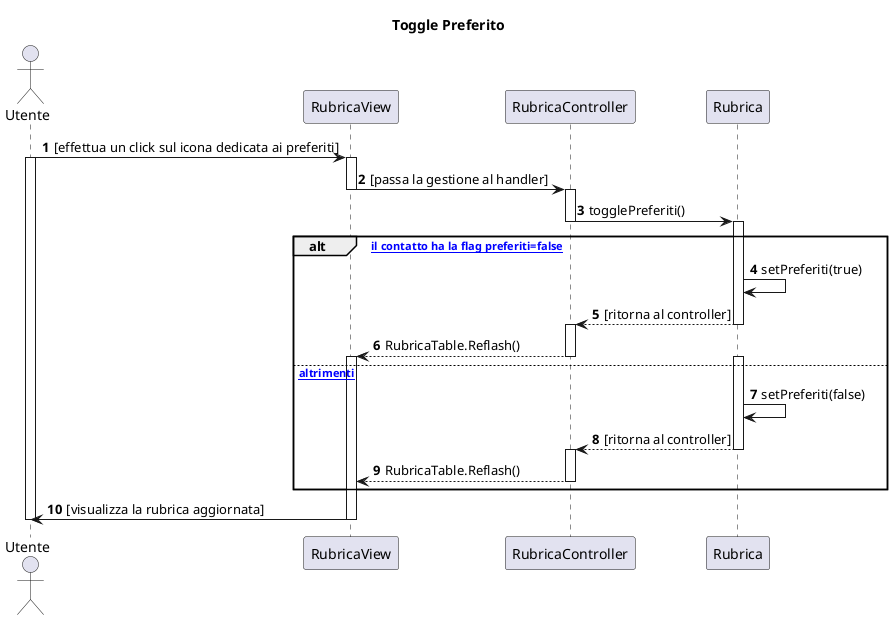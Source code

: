 @startuml
title Toggle Preferito
autonumber
actor Utente
participant RubricaView
participant RubricaController
participant Rubrica

Utente->RubricaView:[effettua un click sul icona dedicata ai preferiti]
Activate Utente
Activate RubricaView
RubricaView->RubricaController:[passa la gestione al handler]
deactivate RubricaView
Activate RubricaController
RubricaController->Rubrica:togglePreferiti()
deActivate RubricaController
Activate Rubrica
alt [se il contatto ha la flag preferiti=false]
Rubrica->Rubrica:setPreferiti(true)
Rubrica-->RubricaController:[ritorna al controller]
deactivate Rubrica
Activate RubricaController
RubricaController-->RubricaView:RubricaTable.Reflash()
deactivate RubricaController
Activate RubricaView
else [altrimenti]
Activate Rubrica
Rubrica->Rubrica:setPreferiti(false)
Rubrica-->RubricaController:[ritorna al controller]
deactivate Rubrica
Activate RubricaController
RubricaController-->RubricaView:RubricaTable.Reflash()
deactivate Rubrica
deActivate RubricaController
end
RubricaView->Utente:[visualizza la rubrica aggiornata]
deactivate RubricaView
deactivate Utente
@enduml